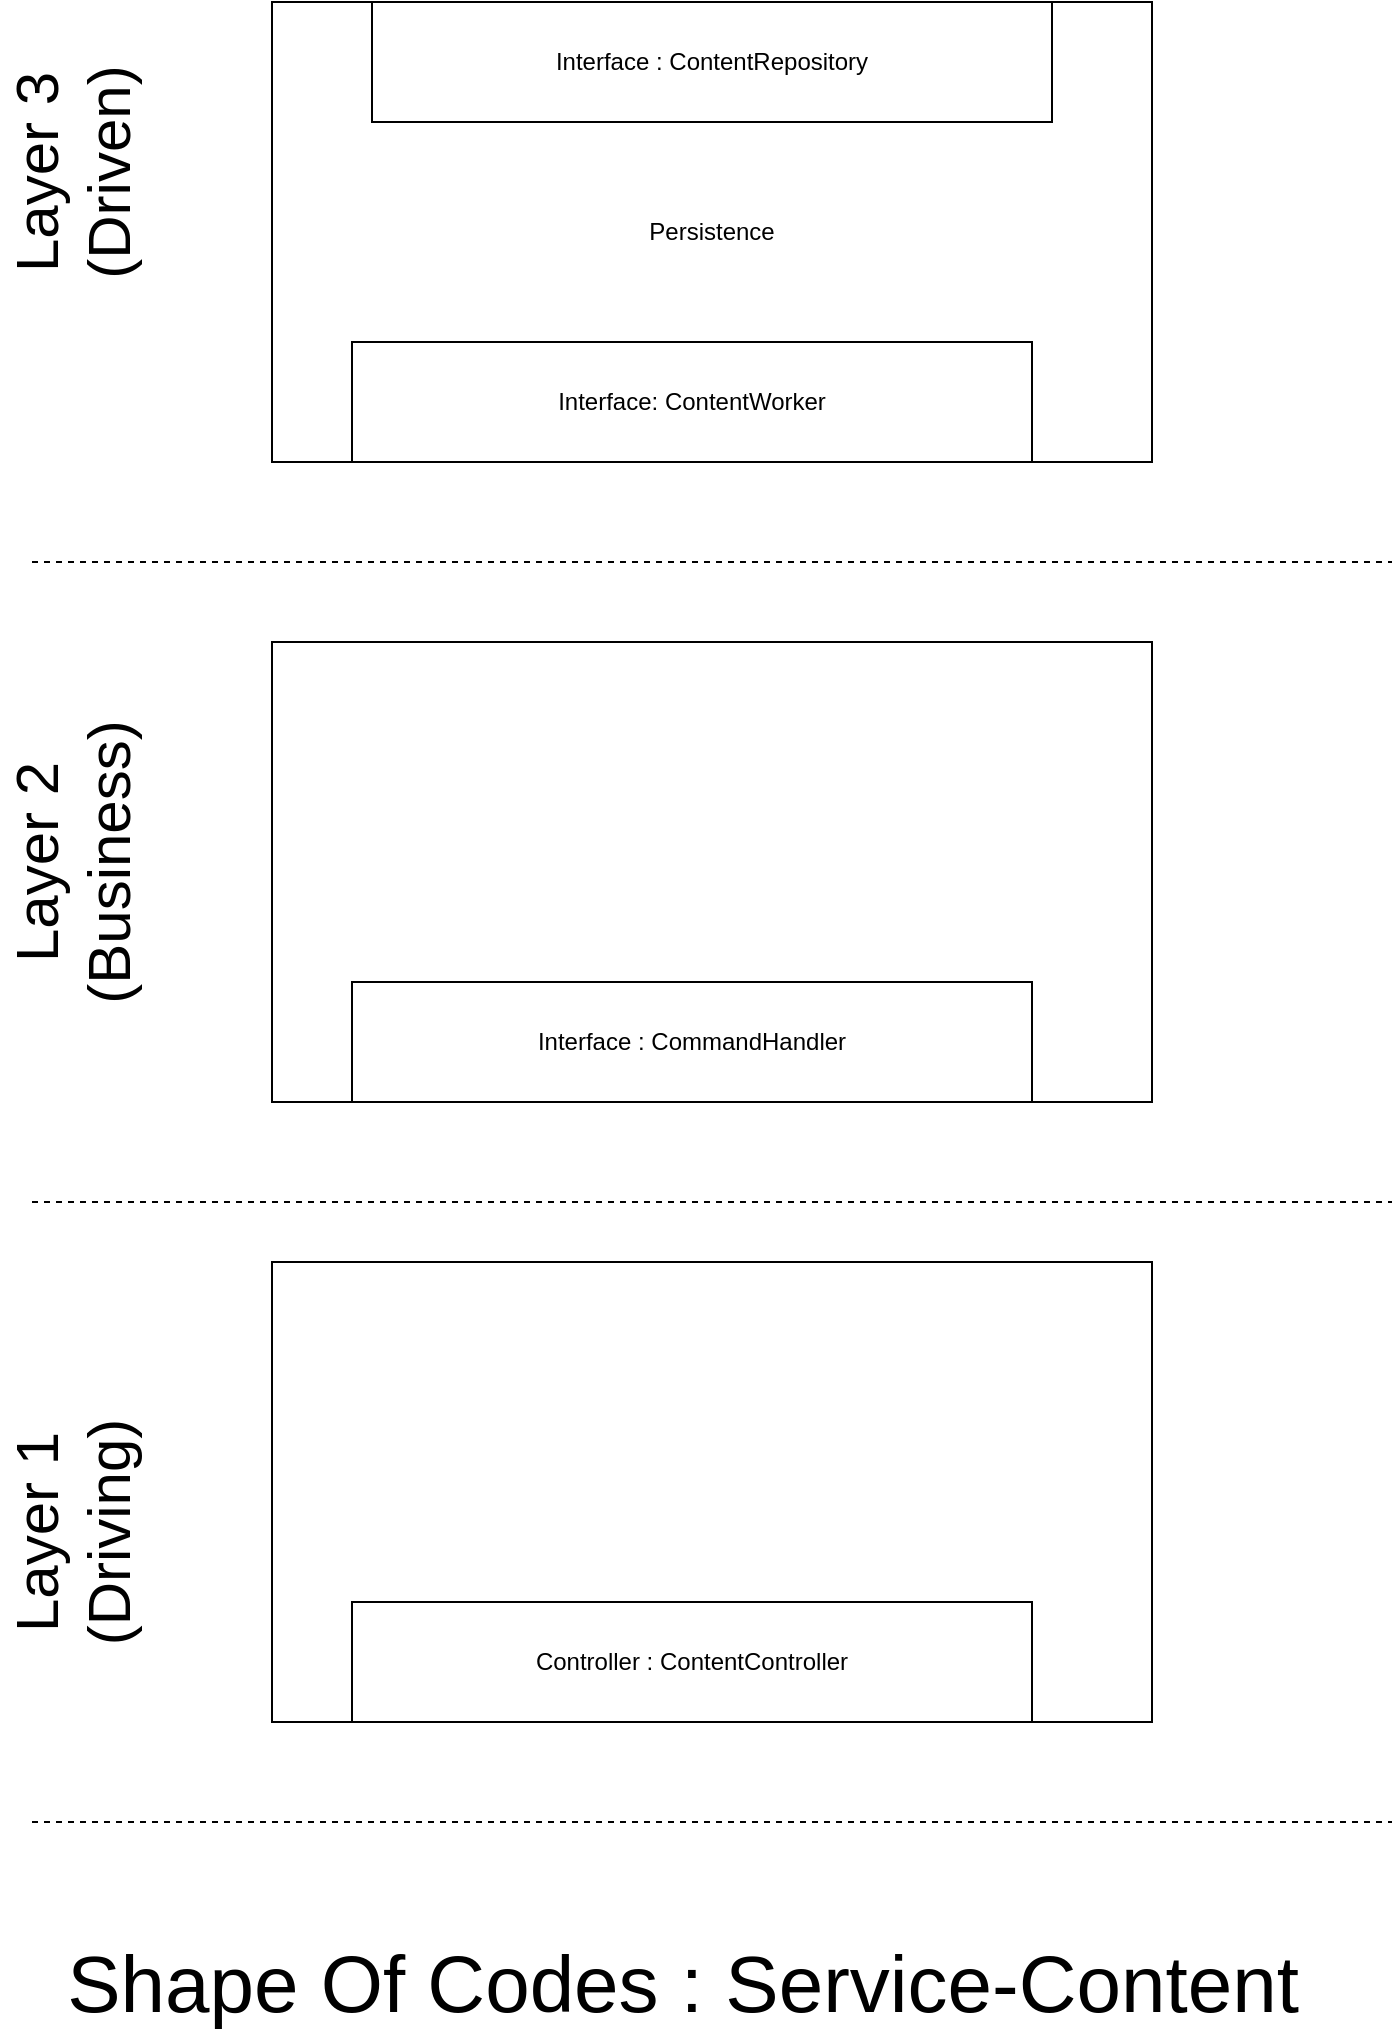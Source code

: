 <mxfile version="26.0.14">
  <diagram name="Page-1" id="Oaf_cD3KClFyER8H5lYJ">
    <mxGraphModel dx="1687" dy="929" grid="1" gridSize="10" guides="1" tooltips="1" connect="1" arrows="1" fold="1" page="1" pageScale="1" pageWidth="850" pageHeight="1100" math="0" shadow="0">
      <root>
        <mxCell id="0" />
        <mxCell id="1" parent="0" />
        <mxCell id="OH9IHfaCnSHqbXLtW1up-2" value="Persistence" style="rounded=0;whiteSpace=wrap;html=1;" parent="1" vertex="1">
          <mxGeometry x="220" y="40" width="440" height="230" as="geometry" />
        </mxCell>
        <mxCell id="OH9IHfaCnSHqbXLtW1up-3" value="Interface : ContentRepository" style="rounded=0;whiteSpace=wrap;html=1;" parent="1" vertex="1">
          <mxGeometry x="270" y="40" width="340" height="60" as="geometry" />
        </mxCell>
        <mxCell id="OH9IHfaCnSHqbXLtW1up-4" value="&lt;div&gt;Interface: ContentWorker&lt;/div&gt;" style="rounded=0;whiteSpace=wrap;html=1;" parent="1" vertex="1">
          <mxGeometry x="260" y="210" width="340" height="60" as="geometry" />
        </mxCell>
        <mxCell id="OH9IHfaCnSHqbXLtW1up-5" value="" style="endArrow=none;dashed=1;html=1;rounded=0;" parent="1" edge="1">
          <mxGeometry width="50" height="50" relative="1" as="geometry">
            <mxPoint x="100" y="320" as="sourcePoint" />
            <mxPoint x="780" y="320" as="targetPoint" />
          </mxGeometry>
        </mxCell>
        <mxCell id="OH9IHfaCnSHqbXLtW1up-6" value="" style="rounded=0;whiteSpace=wrap;html=1;" parent="1" vertex="1">
          <mxGeometry x="220" y="360" width="440" height="230" as="geometry" />
        </mxCell>
        <mxCell id="OH9IHfaCnSHqbXLtW1up-8" value="Interface : CommandHandler" style="rounded=0;whiteSpace=wrap;html=1;" parent="1" vertex="1">
          <mxGeometry x="260" y="530" width="340" height="60" as="geometry" />
        </mxCell>
        <mxCell id="OH9IHfaCnSHqbXLtW1up-9" value="" style="endArrow=none;dashed=1;html=1;rounded=0;" parent="1" edge="1">
          <mxGeometry width="50" height="50" relative="1" as="geometry">
            <mxPoint x="100" y="640" as="sourcePoint" />
            <mxPoint x="780" y="640" as="targetPoint" />
          </mxGeometry>
        </mxCell>
        <mxCell id="OH9IHfaCnSHqbXLtW1up-15" value="" style="rounded=0;whiteSpace=wrap;html=1;" parent="1" vertex="1">
          <mxGeometry x="220" y="670" width="440" height="230" as="geometry" />
        </mxCell>
        <mxCell id="OH9IHfaCnSHqbXLtW1up-17" value="Controller : ContentController" style="rounded=0;whiteSpace=wrap;html=1;" parent="1" vertex="1">
          <mxGeometry x="260" y="840" width="340" height="60" as="geometry" />
        </mxCell>
        <mxCell id="OH9IHfaCnSHqbXLtW1up-18" value="" style="endArrow=none;dashed=1;html=1;rounded=0;" parent="1" edge="1">
          <mxGeometry width="50" height="50" relative="1" as="geometry">
            <mxPoint x="100" y="950" as="sourcePoint" />
            <mxPoint x="780" y="950" as="targetPoint" />
          </mxGeometry>
        </mxCell>
        <mxCell id="OH9IHfaCnSHqbXLtW1up-19" value="&lt;div&gt;&lt;font style=&quot;font-size: 40px;&quot;&gt;Shape Of Codes : Service-Content&lt;/font&gt;&lt;/div&gt;" style="text;html=1;align=center;verticalAlign=middle;resizable=0;points=[];autosize=1;strokeColor=none;fillColor=none;" parent="1" vertex="1">
          <mxGeometry x="105" y="1000" width="640" height="60" as="geometry" />
        </mxCell>
        <mxCell id="OH9IHfaCnSHqbXLtW1up-21" value="&lt;div&gt;&lt;font style=&quot;font-size: 30px;&quot;&gt;Layer 3&lt;/font&gt;&lt;/div&gt;&lt;div&gt;&lt;font style=&quot;font-size: 30px;&quot;&gt;(Driven)&lt;/font&gt;&lt;/div&gt;" style="text;html=1;align=center;verticalAlign=middle;whiteSpace=wrap;rounded=0;rotation=-90;" parent="1" vertex="1">
          <mxGeometry x="40" y="90" width="160" height="70" as="geometry" />
        </mxCell>
        <mxCell id="OH9IHfaCnSHqbXLtW1up-22" value="&lt;div&gt;&lt;font style=&quot;font-size: 30px;&quot;&gt;Layer 2&lt;/font&gt;&lt;/div&gt;&lt;div&gt;&lt;font style=&quot;font-size: 30px;&quot;&gt;(Business)&lt;/font&gt;&lt;/div&gt;" style="text;html=1;align=center;verticalAlign=middle;whiteSpace=wrap;rounded=0;rotation=-90;" parent="1" vertex="1">
          <mxGeometry x="55" y="450" width="130" height="40" as="geometry" />
        </mxCell>
        <mxCell id="OH9IHfaCnSHqbXLtW1up-23" value="&lt;div&gt;&lt;font style=&quot;font-size: 30px;&quot;&gt;Layer 1&lt;/font&gt;&lt;/div&gt;&lt;div&gt;&lt;font style=&quot;font-size: 30px;&quot;&gt;(Driving)&lt;/font&gt;&lt;/div&gt;" style="text;html=1;align=center;verticalAlign=middle;whiteSpace=wrap;rounded=0;rotation=-90;" parent="1" vertex="1">
          <mxGeometry x="55" y="790" width="130" height="30" as="geometry" />
        </mxCell>
      </root>
    </mxGraphModel>
  </diagram>
</mxfile>
